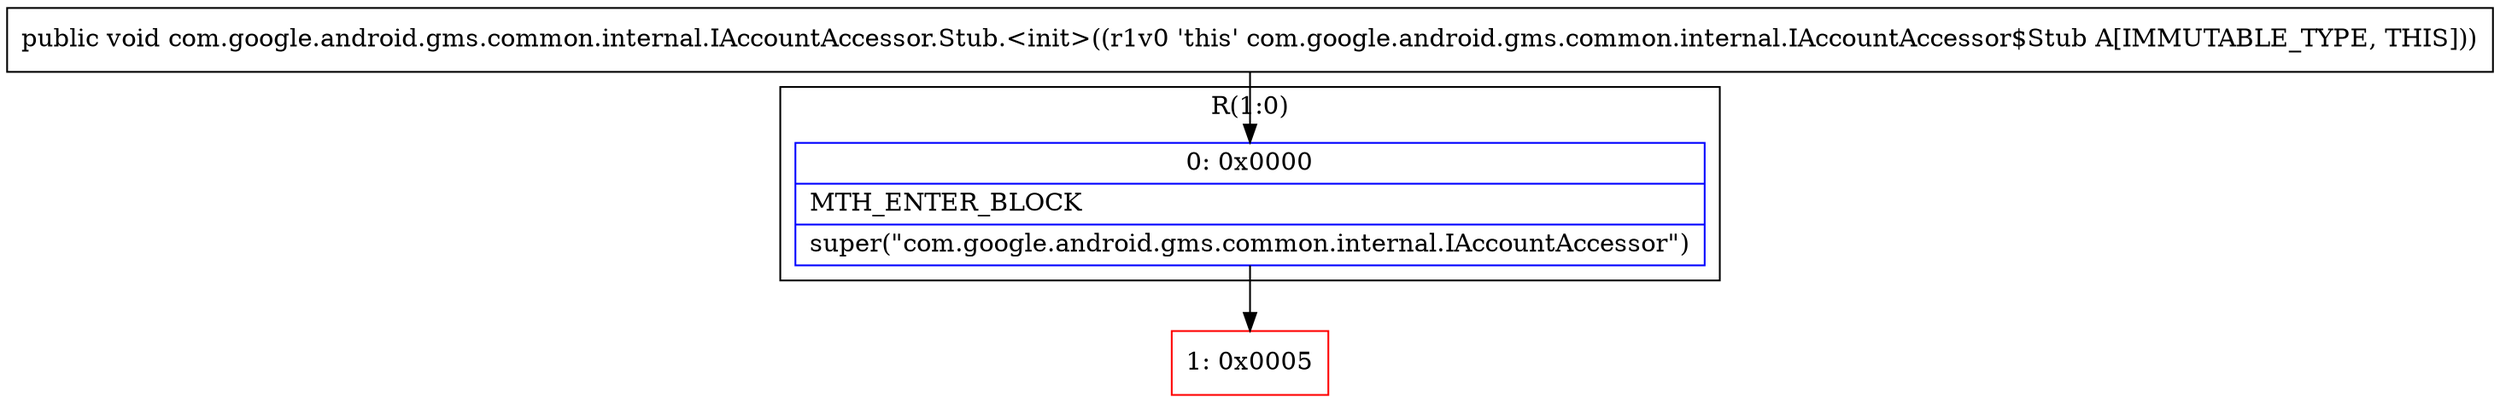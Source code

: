 digraph "CFG forcom.google.android.gms.common.internal.IAccountAccessor.Stub.\<init\>()V" {
subgraph cluster_Region_296430266 {
label = "R(1:0)";
node [shape=record,color=blue];
Node_0 [shape=record,label="{0\:\ 0x0000|MTH_ENTER_BLOCK\l|super(\"com.google.android.gms.common.internal.IAccountAccessor\")\l}"];
}
Node_1 [shape=record,color=red,label="{1\:\ 0x0005}"];
MethodNode[shape=record,label="{public void com.google.android.gms.common.internal.IAccountAccessor.Stub.\<init\>((r1v0 'this' com.google.android.gms.common.internal.IAccountAccessor$Stub A[IMMUTABLE_TYPE, THIS])) }"];
MethodNode -> Node_0;
Node_0 -> Node_1;
}

